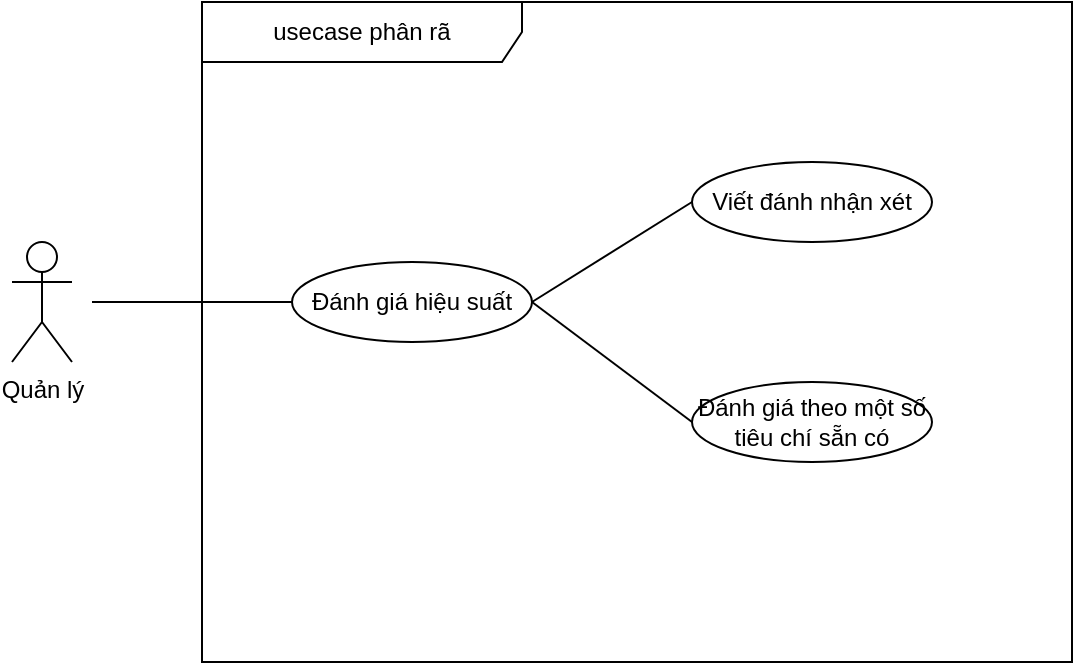 <mxfile>
    <diagram id="v0-IWQlwTx66E0pgDiMu" name="Page-1">
        <mxGraphModel dx="1007" dy="612" grid="1" gridSize="10" guides="1" tooltips="1" connect="1" arrows="1" fold="1" page="1" pageScale="1" pageWidth="850" pageHeight="1100" math="0" shadow="0">
            <root>
                <mxCell id="0"/>
                <mxCell id="1" parent="0"/>
                <mxCell id="2" value="usecase phân rã" style="shape=umlFrame;whiteSpace=wrap;html=1;pointerEvents=0;recursiveResize=0;container=1;collapsible=0;width=160;" vertex="1" parent="1">
                    <mxGeometry x="185" y="170" width="435" height="330" as="geometry"/>
                </mxCell>
                <mxCell id="3" value="Đánh giá hiệu suất" style="ellipse;whiteSpace=wrap;html=1;" vertex="1" parent="2">
                    <mxGeometry x="45" y="130" width="120" height="40" as="geometry"/>
                </mxCell>
                <mxCell id="4" value="" style="endArrow=none;startArrow=none;endFill=0;startFill=0;endSize=8;html=1;verticalAlign=bottom;labelBackgroundColor=none;strokeWidth=1;entryX=0;entryY=0.5;entryDx=0;entryDy=0;exitX=1;exitY=0.5;exitDx=0;exitDy=0;" edge="1" parent="2" source="3" target="5">
                    <mxGeometry width="160" relative="1" as="geometry">
                        <mxPoint x="-65" y="120" as="sourcePoint"/>
                        <mxPoint x="242.574" y="84.142" as="targetPoint"/>
                    </mxGeometry>
                </mxCell>
                <mxCell id="5" value="Viết đánh nhận xét" style="ellipse;whiteSpace=wrap;html=1;" vertex="1" parent="2">
                    <mxGeometry x="245" y="80" width="120" height="40" as="geometry"/>
                </mxCell>
                <mxCell id="6" value="" style="endArrow=none;startArrow=none;endFill=0;startFill=0;endSize=8;html=1;verticalAlign=bottom;labelBackgroundColor=none;strokeWidth=1;entryX=0;entryY=0.5;entryDx=0;entryDy=0;exitX=1;exitY=0.5;exitDx=0;exitDy=0;" edge="1" parent="2" source="3" target="7">
                    <mxGeometry width="160" relative="1" as="geometry">
                        <mxPoint x="145" y="220" as="sourcePoint"/>
                        <mxPoint x="222.574" y="154.142" as="targetPoint"/>
                    </mxGeometry>
                </mxCell>
                <mxCell id="7" value="Đánh giá theo một số tiêu chí sẵn có" style="ellipse;whiteSpace=wrap;html=1;" vertex="1" parent="2">
                    <mxGeometry x="245" y="190" width="120" height="40" as="geometry"/>
                </mxCell>
                <mxCell id="11" value="Quản lý" style="shape=umlActor;verticalLabelPosition=bottom;verticalAlign=top;html=1;" vertex="1" parent="1">
                    <mxGeometry x="90" y="290" width="30" height="60" as="geometry"/>
                </mxCell>
                <mxCell id="12" value="" style="endArrow=none;startArrow=none;endFill=0;startFill=0;endSize=8;html=1;verticalAlign=bottom;labelBackgroundColor=none;strokeWidth=1;entryX=0;entryY=0.5;entryDx=0;entryDy=0;" edge="1" parent="1" target="3">
                    <mxGeometry width="160" relative="1" as="geometry">
                        <mxPoint x="130" y="320" as="sourcePoint"/>
                        <mxPoint x="240" y="280" as="targetPoint"/>
                    </mxGeometry>
                </mxCell>
            </root>
        </mxGraphModel>
    </diagram>
</mxfile>